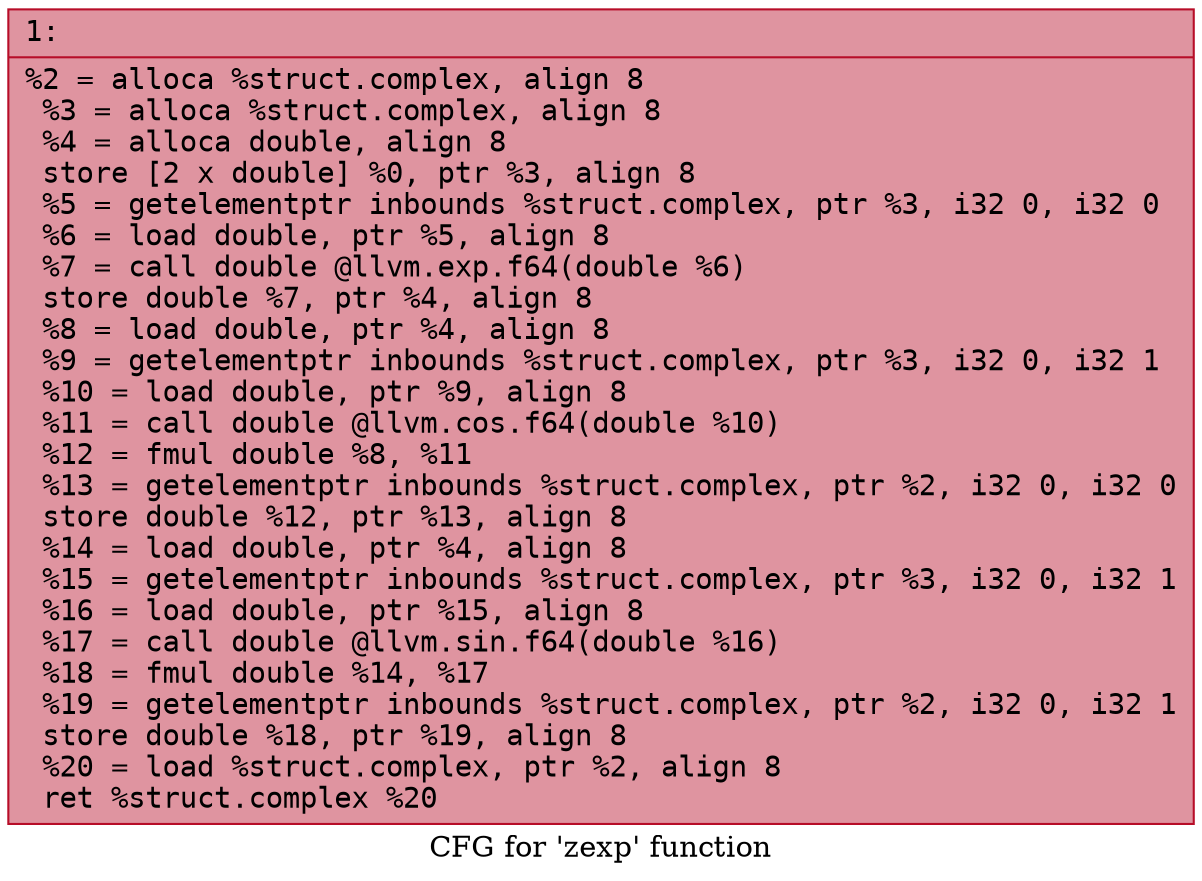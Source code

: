 digraph "CFG for 'zexp' function" {
	label="CFG for 'zexp' function";

	Node0x600000bd6cb0 [shape=record,color="#b70d28ff", style=filled, fillcolor="#b70d2870" fontname="Courier",label="{1:\l|  %2 = alloca %struct.complex, align 8\l  %3 = alloca %struct.complex, align 8\l  %4 = alloca double, align 8\l  store [2 x double] %0, ptr %3, align 8\l  %5 = getelementptr inbounds %struct.complex, ptr %3, i32 0, i32 0\l  %6 = load double, ptr %5, align 8\l  %7 = call double @llvm.exp.f64(double %6)\l  store double %7, ptr %4, align 8\l  %8 = load double, ptr %4, align 8\l  %9 = getelementptr inbounds %struct.complex, ptr %3, i32 0, i32 1\l  %10 = load double, ptr %9, align 8\l  %11 = call double @llvm.cos.f64(double %10)\l  %12 = fmul double %8, %11\l  %13 = getelementptr inbounds %struct.complex, ptr %2, i32 0, i32 0\l  store double %12, ptr %13, align 8\l  %14 = load double, ptr %4, align 8\l  %15 = getelementptr inbounds %struct.complex, ptr %3, i32 0, i32 1\l  %16 = load double, ptr %15, align 8\l  %17 = call double @llvm.sin.f64(double %16)\l  %18 = fmul double %14, %17\l  %19 = getelementptr inbounds %struct.complex, ptr %2, i32 0, i32 1\l  store double %18, ptr %19, align 8\l  %20 = load %struct.complex, ptr %2, align 8\l  ret %struct.complex %20\l}"];
}
